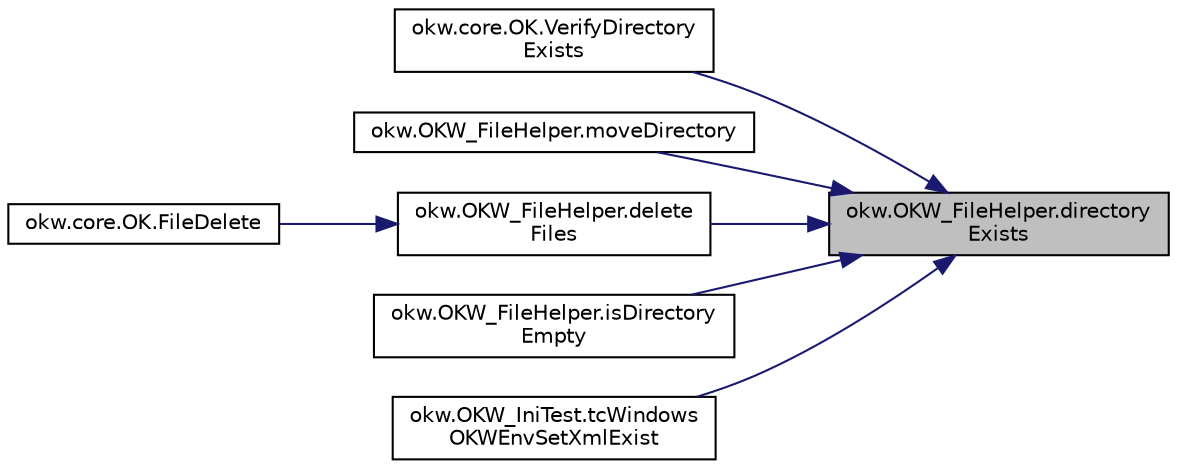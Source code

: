 digraph "okw.OKW_FileHelper.directoryExists"
{
 // INTERACTIVE_SVG=YES
 // LATEX_PDF_SIZE
  edge [fontname="Helvetica",fontsize="10",labelfontname="Helvetica",labelfontsize="10"];
  node [fontname="Helvetica",fontsize="10",shape=record];
  rankdir="RL";
  Node29 [label="okw.OKW_FileHelper.directory\lExists",height=0.2,width=0.4,color="black", fillcolor="grey75", style="filled", fontcolor="black",tooltip="Prüft, ob die gegebene fpsPaFiNa Datei existiert."];
  Node29 -> Node30 [dir="back",color="midnightblue",fontsize="10",style="solid",fontname="Helvetica"];
  Node30 [label="okw.core.OK.VerifyDirectory\lExists",height=0.2,width=0.4,color="black", fillcolor="white", style="filled",URL="$classokw_1_1core_1_1_o_k.html#aeec97e6090b2d4140c5961d81700b5cf",tooltip="Prüft, ob das gegebene Verzeichnis existiert."];
  Node29 -> Node31 [dir="back",color="midnightblue",fontsize="10",style="solid",fontname="Helvetica"];
  Node31 [label="okw.OKW_FileHelper.moveDirectory",height=0.2,width=0.4,color="black", fillcolor="white", style="filled",URL="$classokw_1_1_o_k_w___file_helper.html#a8a031226863d889540a861a6e47c38b6",tooltip="Verzeichniss verschieben löschen des gegebenen Verzeichnisses."];
  Node29 -> Node32 [dir="back",color="midnightblue",fontsize="10",style="solid",fontname="Helvetica"];
  Node32 [label="okw.OKW_FileHelper.delete\lFiles",height=0.2,width=0.4,color="black", fillcolor="white", style="filled",URL="$classokw_1_1_o_k_w___file_helper.html#a0366b16ffbda3758499996c037fee1f7",tooltip="Löscht alle Dateien im gegebenen Verzeichniss Rekursive."];
  Node32 -> Node33 [dir="back",color="midnightblue",fontsize="10",style="solid",fontname="Helvetica"];
  Node33 [label="okw.core.OK.FileDelete",height=0.2,width=0.4,color="black", fillcolor="white", style="filled",URL="$classokw_1_1core_1_1_o_k.html#aef8ea8cabf9dfb28aef18611f69b5af3",tooltip="Löscht die gegebene Datei."];
  Node29 -> Node34 [dir="back",color="midnightblue",fontsize="10",style="solid",fontname="Helvetica"];
  Node34 [label="okw.OKW_FileHelper.isDirectory\lEmpty",height=0.2,width=0.4,color="black", fillcolor="white", style="filled",URL="$classokw_1_1_o_k_w___file_helper.html#a60cde3f4abccd6a69a43045c6e8d0ef9",tooltip="Diese Methode prüft, ob das angegebene Vrzeicniss leer ist."];
  Node29 -> Node35 [dir="back",color="midnightblue",fontsize="10",style="solid",fontname="Helvetica"];
  Node35 [label="okw.OKW_IniTest.tcWindows\lOKWEnvSetXmlExist",height=0.2,width=0.4,color="black", fillcolor="white", style="filled",URL="$classokw_1_1_o_k_w___ini_test.html#ac0ad32aa056d1ab786075862ed7e046d",tooltip="Umgebungsvariable ist gesetzt."];
}
